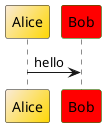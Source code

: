 {
  "sha1": "tglts6a7v66oddmh2kizpwac7pyqaeg",
  "insertion": {
    "when": "2024-06-04T17:28:46.208Z",
    "user": "plantuml@gmail.com"
  }
}
@startuml
skinparam useBetaStyle true
<style>
participant {
  BackgroundColor AntiqueWhite/Gold
  clickable {
     BackgroundColor red
     LineColor green
  }
}
</style>

participant Alice
participant Bob [[foo]]
Alice -> Bob : hello
'url of Bob is [[foo]]

@enduml
